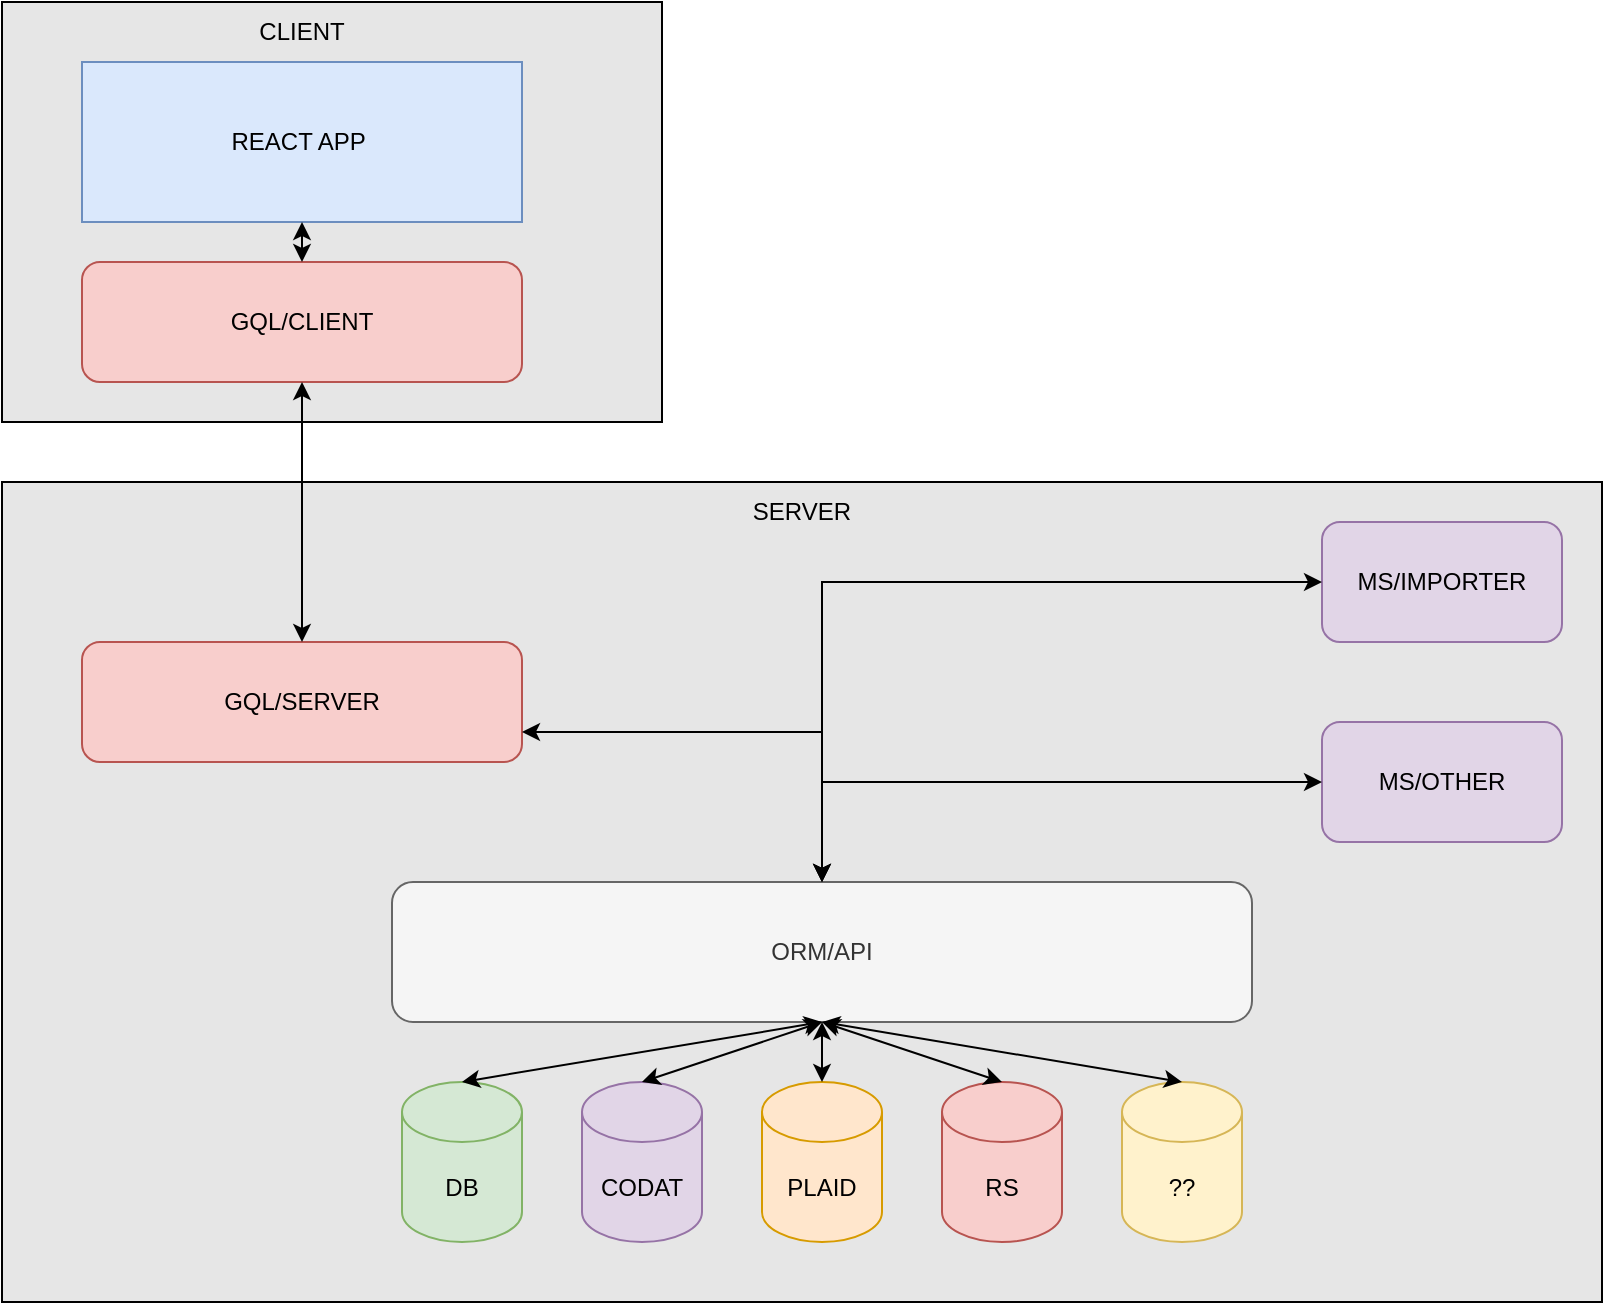 <mxfile version="15.6.8" type="github">
  <diagram id="gJTgMCG7IN0Y8ldUqlCF" name="Page-1">
    <mxGraphModel dx="1489" dy="755" grid="1" gridSize="10" guides="1" tooltips="1" connect="1" arrows="1" fold="1" page="1" pageScale="1" pageWidth="850" pageHeight="1100" math="0" shadow="0">
      <root>
        <mxCell id="0" />
        <mxCell id="1" parent="0" />
        <mxCell id="d7HmzIaJGBtsEp_YvMJQ-57" value="" style="whiteSpace=wrap;html=1;fillColor=#E6E6E6;" vertex="1" parent="1">
          <mxGeometry y="10" width="330" height="210" as="geometry" />
        </mxCell>
        <mxCell id="d7HmzIaJGBtsEp_YvMJQ-17" value="" style="whiteSpace=wrap;html=1;fillColor=#E6E6E6;" vertex="1" parent="1">
          <mxGeometry y="250" width="800" height="410" as="geometry" />
        </mxCell>
        <mxCell id="d7HmzIaJGBtsEp_YvMJQ-1" value="REACT APP&amp;nbsp;" style="rounded=0;whiteSpace=wrap;html=1;fillColor=#dae8fc;strokeColor=#6c8ebf;" vertex="1" parent="1">
          <mxGeometry x="40" y="40" width="220" height="80" as="geometry" />
        </mxCell>
        <mxCell id="d7HmzIaJGBtsEp_YvMJQ-2" value="GQL/CLIENT" style="rounded=1;whiteSpace=wrap;html=1;fillColor=#f8cecc;strokeColor=#b85450;" vertex="1" parent="1">
          <mxGeometry x="40" y="140" width="220" height="60" as="geometry" />
        </mxCell>
        <mxCell id="d7HmzIaJGBtsEp_YvMJQ-3" value="DB" style="shape=cylinder3;whiteSpace=wrap;html=1;boundedLbl=1;backgroundOutline=1;size=15;fillColor=#d5e8d4;strokeColor=#82b366;" vertex="1" parent="1">
          <mxGeometry x="200" y="550" width="60" height="80" as="geometry" />
        </mxCell>
        <mxCell id="d7HmzIaJGBtsEp_YvMJQ-4" value="CODAT" style="shape=cylinder3;whiteSpace=wrap;html=1;boundedLbl=1;backgroundOutline=1;size=15;fillColor=#e1d5e7;strokeColor=#9673a6;" vertex="1" parent="1">
          <mxGeometry x="290" y="550" width="60" height="80" as="geometry" />
        </mxCell>
        <mxCell id="d7HmzIaJGBtsEp_YvMJQ-5" value="PLAID" style="shape=cylinder3;whiteSpace=wrap;html=1;boundedLbl=1;backgroundOutline=1;size=15;fillColor=#ffe6cc;strokeColor=#d79b00;" vertex="1" parent="1">
          <mxGeometry x="380" y="550" width="60" height="80" as="geometry" />
        </mxCell>
        <mxCell id="d7HmzIaJGBtsEp_YvMJQ-16" value="" style="endArrow=classic;startArrow=classic;html=1;rounded=0;entryX=0.5;entryY=1;entryDx=0;entryDy=0;" edge="1" parent="1" source="d7HmzIaJGBtsEp_YvMJQ-2" target="d7HmzIaJGBtsEp_YvMJQ-1">
          <mxGeometry width="50" height="50" relative="1" as="geometry">
            <mxPoint x="400" y="400" as="sourcePoint" />
            <mxPoint x="450" y="350" as="targetPoint" />
          </mxGeometry>
        </mxCell>
        <mxCell id="d7HmzIaJGBtsEp_YvMJQ-18" value="SERVER" style="text;html=1;strokeColor=none;fillColor=none;align=center;verticalAlign=middle;whiteSpace=wrap;rounded=0;" vertex="1" parent="1">
          <mxGeometry x="370" y="250" width="60" height="30" as="geometry" />
        </mxCell>
        <mxCell id="d7HmzIaJGBtsEp_YvMJQ-20" value="GQL/SERVER" style="rounded=1;whiteSpace=wrap;html=1;fillColor=#f8cecc;strokeColor=#b85450;" vertex="1" parent="1">
          <mxGeometry x="40" y="330" width="220" height="60" as="geometry" />
        </mxCell>
        <mxCell id="d7HmzIaJGBtsEp_YvMJQ-22" value="MS/IMPORTER" style="rounded=1;whiteSpace=wrap;html=1;fillColor=#e1d5e7;strokeColor=#9673a6;" vertex="1" parent="1">
          <mxGeometry x="660" y="270" width="120" height="60" as="geometry" />
        </mxCell>
        <mxCell id="d7HmzIaJGBtsEp_YvMJQ-23" value="MS/OTHER" style="rounded=1;whiteSpace=wrap;html=1;fillColor=#e1d5e7;strokeColor=#9673a6;" vertex="1" parent="1">
          <mxGeometry x="660" y="370" width="120" height="60" as="geometry" />
        </mxCell>
        <mxCell id="d7HmzIaJGBtsEp_YvMJQ-26" value="RS" style="shape=cylinder3;whiteSpace=wrap;html=1;boundedLbl=1;backgroundOutline=1;size=15;fillColor=#f8cecc;strokeColor=#b85450;" vertex="1" parent="1">
          <mxGeometry x="470" y="550" width="60" height="80" as="geometry" />
        </mxCell>
        <mxCell id="d7HmzIaJGBtsEp_YvMJQ-30" value="??" style="shape=cylinder3;whiteSpace=wrap;html=1;boundedLbl=1;backgroundOutline=1;size=15;fillColor=#fff2cc;strokeColor=#d6b656;" vertex="1" parent="1">
          <mxGeometry x="560" y="550" width="60" height="80" as="geometry" />
        </mxCell>
        <mxCell id="d7HmzIaJGBtsEp_YvMJQ-38" value="ORM/API" style="rounded=1;whiteSpace=wrap;html=1;fillColor=#f5f5f5;fontColor=#333333;strokeColor=#666666;" vertex="1" parent="1">
          <mxGeometry x="195" y="450" width="430" height="70" as="geometry" />
        </mxCell>
        <mxCell id="d7HmzIaJGBtsEp_YvMJQ-39" value="" style="endArrow=classic;startArrow=classic;html=1;rounded=0;entryX=0.5;entryY=1;entryDx=0;entryDy=0;" edge="1" parent="1" source="d7HmzIaJGBtsEp_YvMJQ-20" target="d7HmzIaJGBtsEp_YvMJQ-2">
          <mxGeometry width="50" height="50" relative="1" as="geometry">
            <mxPoint x="350" y="380" as="sourcePoint" />
            <mxPoint x="400" y="330" as="targetPoint" />
          </mxGeometry>
        </mxCell>
        <mxCell id="d7HmzIaJGBtsEp_YvMJQ-40" value="" style="endArrow=classic;startArrow=classic;html=1;rounded=0;entryX=1;entryY=0.75;entryDx=0;entryDy=0;" edge="1" parent="1" target="d7HmzIaJGBtsEp_YvMJQ-20">
          <mxGeometry width="50" height="50" relative="1" as="geometry">
            <mxPoint x="410" y="450" as="sourcePoint" />
            <mxPoint x="400" y="330" as="targetPoint" />
            <Array as="points">
              <mxPoint x="410" y="375" />
            </Array>
          </mxGeometry>
        </mxCell>
        <mxCell id="d7HmzIaJGBtsEp_YvMJQ-41" value="" style="endArrow=classic;startArrow=classic;html=1;rounded=0;entryX=0;entryY=0.5;entryDx=0;entryDy=0;" edge="1" parent="1" target="d7HmzIaJGBtsEp_YvMJQ-22">
          <mxGeometry width="50" height="50" relative="1" as="geometry">
            <mxPoint x="410" y="450" as="sourcePoint" />
            <mxPoint x="400" y="340" as="targetPoint" />
            <Array as="points">
              <mxPoint x="410" y="300" />
            </Array>
          </mxGeometry>
        </mxCell>
        <mxCell id="d7HmzIaJGBtsEp_YvMJQ-42" value="" style="endArrow=classic;startArrow=classic;html=1;rounded=0;entryX=0;entryY=0.5;entryDx=0;entryDy=0;" edge="1" parent="1" target="d7HmzIaJGBtsEp_YvMJQ-23">
          <mxGeometry width="50" height="50" relative="1" as="geometry">
            <mxPoint x="410" y="450" as="sourcePoint" />
            <mxPoint x="400" y="340" as="targetPoint" />
            <Array as="points">
              <mxPoint x="410" y="400" />
            </Array>
          </mxGeometry>
        </mxCell>
        <mxCell id="d7HmzIaJGBtsEp_YvMJQ-52" value="" style="endArrow=classic;startArrow=classic;html=1;rounded=0;entryX=0.5;entryY=1;entryDx=0;entryDy=0;exitX=0.5;exitY=0;exitDx=0;exitDy=0;exitPerimeter=0;" edge="1" parent="1" source="d7HmzIaJGBtsEp_YvMJQ-3" target="d7HmzIaJGBtsEp_YvMJQ-38">
          <mxGeometry width="50" height="50" relative="1" as="geometry">
            <mxPoint x="340" y="380" as="sourcePoint" />
            <mxPoint x="390" y="330" as="targetPoint" />
          </mxGeometry>
        </mxCell>
        <mxCell id="d7HmzIaJGBtsEp_YvMJQ-53" value="" style="endArrow=classic;startArrow=classic;html=1;rounded=0;entryX=0.5;entryY=1;entryDx=0;entryDy=0;exitX=0.5;exitY=0;exitDx=0;exitDy=0;exitPerimeter=0;" edge="1" parent="1" source="d7HmzIaJGBtsEp_YvMJQ-4" target="d7HmzIaJGBtsEp_YvMJQ-38">
          <mxGeometry width="50" height="50" relative="1" as="geometry">
            <mxPoint x="340" y="380" as="sourcePoint" />
            <mxPoint x="390" y="330" as="targetPoint" />
          </mxGeometry>
        </mxCell>
        <mxCell id="d7HmzIaJGBtsEp_YvMJQ-54" value="" style="endArrow=classic;startArrow=classic;html=1;rounded=0;" edge="1" parent="1" source="d7HmzIaJGBtsEp_YvMJQ-5">
          <mxGeometry width="50" height="50" relative="1" as="geometry">
            <mxPoint x="340" y="380" as="sourcePoint" />
            <mxPoint x="410" y="520" as="targetPoint" />
          </mxGeometry>
        </mxCell>
        <mxCell id="d7HmzIaJGBtsEp_YvMJQ-55" value="" style="endArrow=classic;startArrow=classic;html=1;rounded=0;entryX=0.5;entryY=1;entryDx=0;entryDy=0;exitX=0.5;exitY=0;exitDx=0;exitDy=0;exitPerimeter=0;" edge="1" parent="1" source="d7HmzIaJGBtsEp_YvMJQ-26" target="d7HmzIaJGBtsEp_YvMJQ-38">
          <mxGeometry width="50" height="50" relative="1" as="geometry">
            <mxPoint x="350" y="370" as="sourcePoint" />
            <mxPoint x="400" y="320" as="targetPoint" />
          </mxGeometry>
        </mxCell>
        <mxCell id="d7HmzIaJGBtsEp_YvMJQ-56" value="" style="endArrow=classic;startArrow=classic;html=1;rounded=0;entryX=0.5;entryY=0;entryDx=0;entryDy=0;entryPerimeter=0;" edge="1" parent="1" target="d7HmzIaJGBtsEp_YvMJQ-30">
          <mxGeometry width="50" height="50" relative="1" as="geometry">
            <mxPoint x="410" y="520" as="sourcePoint" />
            <mxPoint x="400" y="320" as="targetPoint" />
          </mxGeometry>
        </mxCell>
        <mxCell id="d7HmzIaJGBtsEp_YvMJQ-65" value="CLIENT" style="text;html=1;strokeColor=none;fillColor=none;align=center;verticalAlign=middle;whiteSpace=wrap;rounded=0;" vertex="1" parent="1">
          <mxGeometry x="120" y="10" width="60" height="30" as="geometry" />
        </mxCell>
      </root>
    </mxGraphModel>
  </diagram>
</mxfile>
